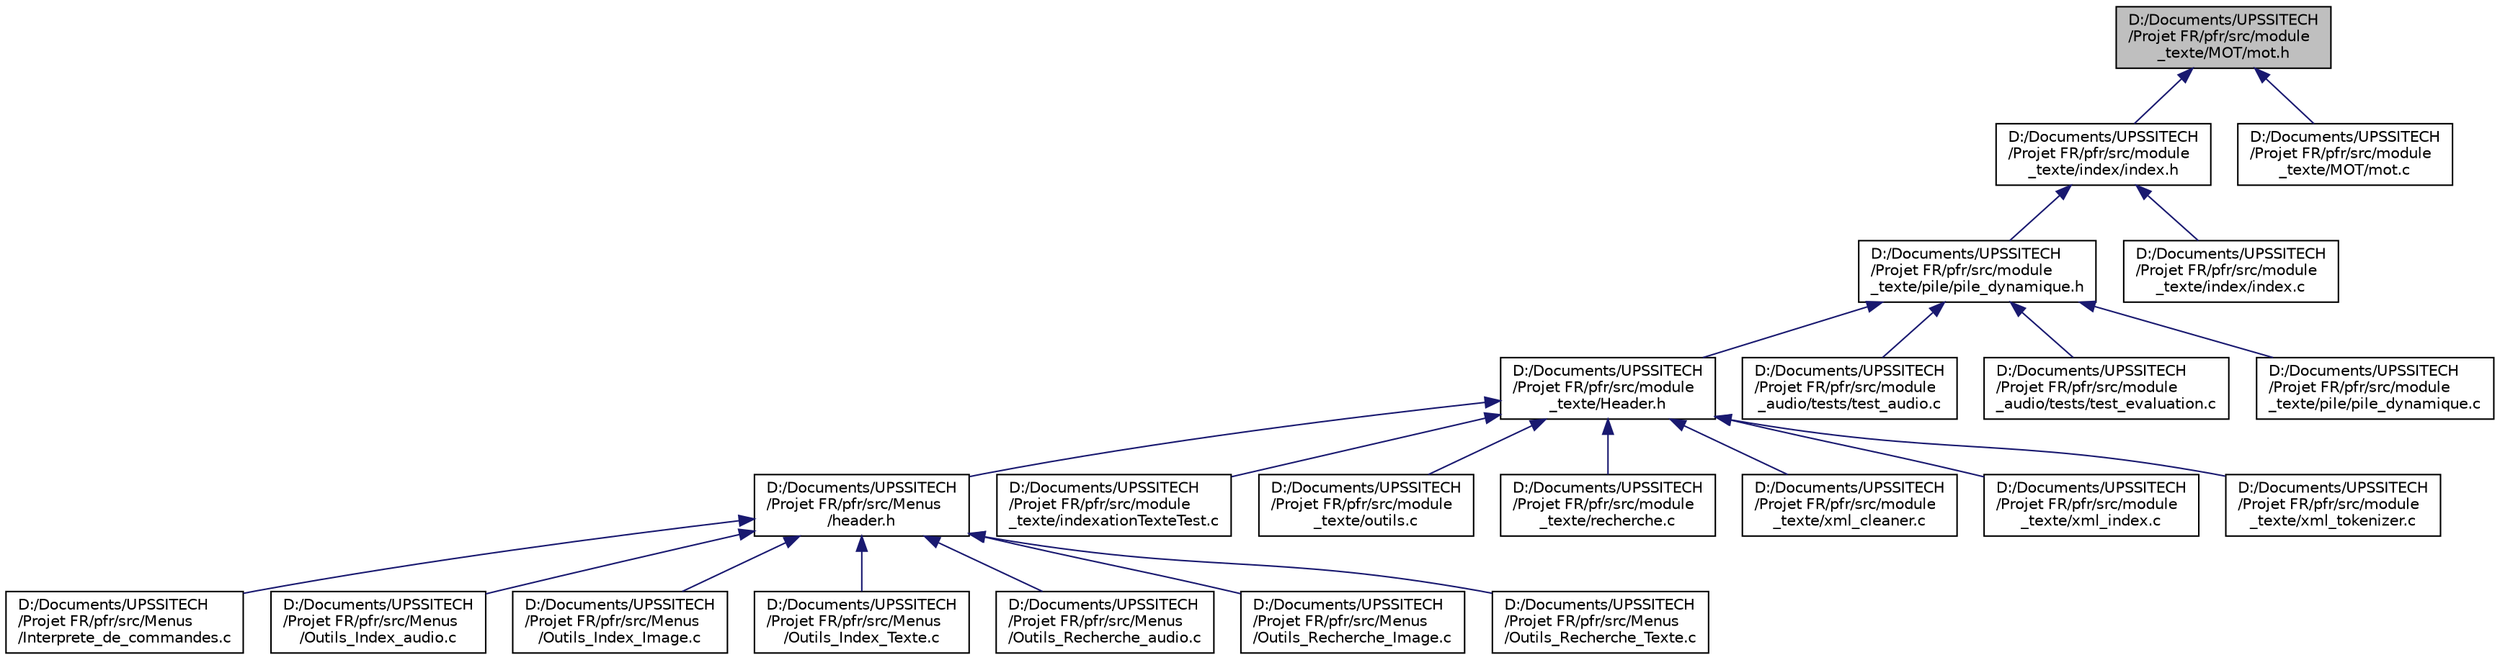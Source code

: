 digraph "D:/Documents/UPSSITECH/Projet FR/pfr/src/module_texte/MOT/mot.h"
{
  edge [fontname="Helvetica",fontsize="10",labelfontname="Helvetica",labelfontsize="10"];
  node [fontname="Helvetica",fontsize="10",shape=record];
  Node4 [label="D:/Documents/UPSSITECH\l/Projet FR/pfr/src/module\l_texte/MOT/mot.h",height=0.2,width=0.4,color="black", fillcolor="grey75", style="filled", fontcolor="black"];
  Node4 -> Node5 [dir="back",color="midnightblue",fontsize="10",style="solid",fontname="Helvetica"];
  Node5 [label="D:/Documents/UPSSITECH\l/Projet FR/pfr/src/module\l_texte/index/index.h",height=0.2,width=0.4,color="black", fillcolor="white", style="filled",URL="$index_8h.html",tooltip="Fichier contenant les prototypes des fonctions relatives aux index de mots. "];
  Node5 -> Node6 [dir="back",color="midnightblue",fontsize="10",style="solid",fontname="Helvetica"];
  Node6 [label="D:/Documents/UPSSITECH\l/Projet FR/pfr/src/module\l_texte/pile/pile_dynamique.h",height=0.2,width=0.4,color="black", fillcolor="white", style="filled",URL="$module__texte_2pile_2pile__dynamique_8h.html"];
  Node6 -> Node7 [dir="back",color="midnightblue",fontsize="10",style="solid",fontname="Helvetica"];
  Node7 [label="D:/Documents/UPSSITECH\l/Projet FR/pfr/src/module\l_texte/Header.h",height=0.2,width=0.4,color="black", fillcolor="white", style="filled",URL="$module__texte_2header_8h.html"];
  Node7 -> Node8 [dir="back",color="midnightblue",fontsize="10",style="solid",fontname="Helvetica"];
  Node8 [label="D:/Documents/UPSSITECH\l/Projet FR/pfr/src/Menus\l/header.h",height=0.2,width=0.4,color="black", fillcolor="white", style="filled",URL="$_menus_2header_8h.html"];
  Node8 -> Node9 [dir="back",color="midnightblue",fontsize="10",style="solid",fontname="Helvetica"];
  Node9 [label="D:/Documents/UPSSITECH\l/Projet FR/pfr/src/Menus\l/Interprete_de_commandes.c",height=0.2,width=0.4,color="black", fillcolor="white", style="filled",URL="$_interprete__de__commandes_8c.html"];
  Node8 -> Node10 [dir="back",color="midnightblue",fontsize="10",style="solid",fontname="Helvetica"];
  Node10 [label="D:/Documents/UPSSITECH\l/Projet FR/pfr/src/Menus\l/Outils_Index_audio.c",height=0.2,width=0.4,color="black", fillcolor="white", style="filled",URL="$_outils___index__audio_8c.html"];
  Node8 -> Node11 [dir="back",color="midnightblue",fontsize="10",style="solid",fontname="Helvetica"];
  Node11 [label="D:/Documents/UPSSITECH\l/Projet FR/pfr/src/Menus\l/Outils_Index_Image.c",height=0.2,width=0.4,color="black", fillcolor="white", style="filled",URL="$_outils___index___image_8c.html"];
  Node8 -> Node12 [dir="back",color="midnightblue",fontsize="10",style="solid",fontname="Helvetica"];
  Node12 [label="D:/Documents/UPSSITECH\l/Projet FR/pfr/src/Menus\l/Outils_Index_Texte.c",height=0.2,width=0.4,color="black", fillcolor="white", style="filled",URL="$_outils___index___texte_8c.html"];
  Node8 -> Node13 [dir="back",color="midnightblue",fontsize="10",style="solid",fontname="Helvetica"];
  Node13 [label="D:/Documents/UPSSITECH\l/Projet FR/pfr/src/Menus\l/Outils_Recherche_audio.c",height=0.2,width=0.4,color="black", fillcolor="white", style="filled",URL="$_outils___recherche__audio_8c.html"];
  Node8 -> Node14 [dir="back",color="midnightblue",fontsize="10",style="solid",fontname="Helvetica"];
  Node14 [label="D:/Documents/UPSSITECH\l/Projet FR/pfr/src/Menus\l/Outils_Recherche_Image.c",height=0.2,width=0.4,color="black", fillcolor="white", style="filled",URL="$_outils___recherche___image_8c.html"];
  Node8 -> Node15 [dir="back",color="midnightblue",fontsize="10",style="solid",fontname="Helvetica"];
  Node15 [label="D:/Documents/UPSSITECH\l/Projet FR/pfr/src/Menus\l/Outils_Recherche_Texte.c",height=0.2,width=0.4,color="black", fillcolor="white", style="filled",URL="$_outils___recherche___texte_8c.html"];
  Node7 -> Node16 [dir="back",color="midnightblue",fontsize="10",style="solid",fontname="Helvetica"];
  Node16 [label="D:/Documents/UPSSITECH\l/Projet FR/pfr/src/module\l_texte/indexationTexteTest.c",height=0.2,width=0.4,color="black", fillcolor="white", style="filled",URL="$indexation_texte_test_8c.html"];
  Node7 -> Node17 [dir="back",color="midnightblue",fontsize="10",style="solid",fontname="Helvetica"];
  Node17 [label="D:/Documents/UPSSITECH\l/Projet FR/pfr/src/module\l_texte/outils.c",height=0.2,width=0.4,color="black", fillcolor="white", style="filled",URL="$outils_8c.html",tooltip="Quelques fonctions annexes nécessaire au bon fonctionnement. "];
  Node7 -> Node18 [dir="back",color="midnightblue",fontsize="10",style="solid",fontname="Helvetica"];
  Node18 [label="D:/Documents/UPSSITECH\l/Projet FR/pfr/src/module\l_texte/recherche.c",height=0.2,width=0.4,color="black", fillcolor="white", style="filled",URL="$recherche_8c.html",tooltip="Fonctions de recherche du module texte. "];
  Node7 -> Node19 [dir="back",color="midnightblue",fontsize="10",style="solid",fontname="Helvetica"];
  Node19 [label="D:/Documents/UPSSITECH\l/Projet FR/pfr/src/module\l_texte/xml_cleaner.c",height=0.2,width=0.4,color="black", fillcolor="white", style="filled",URL="$xml__cleaner_8c.html",tooltip="Fonctions permettant de nettoyer un fichier xml et d&#39;obtenir un .xml. "];
  Node7 -> Node20 [dir="back",color="midnightblue",fontsize="10",style="solid",fontname="Helvetica"];
  Node20 [label="D:/Documents/UPSSITECH\l/Projet FR/pfr/src/module\l_texte/xml_index.c",height=0.2,width=0.4,color="black", fillcolor="white", style="filled",URL="$xml__index_8c.html",tooltip="Fonctions d&#39;indexations et de création de piles de descripteurs. "];
  Node7 -> Node21 [dir="back",color="midnightblue",fontsize="10",style="solid",fontname="Helvetica"];
  Node21 [label="D:/Documents/UPSSITECH\l/Projet FR/pfr/src/module\l_texte/xml_tokenizer.c",height=0.2,width=0.4,color="black", fillcolor="white", style="filled",URL="$xml__tokenizer_8c.html",tooltip="Fonctions de nettoyage de fichiers .clean. "];
  Node6 -> Node22 [dir="back",color="midnightblue",fontsize="10",style="solid",fontname="Helvetica"];
  Node22 [label="D:/Documents/UPSSITECH\l/Projet FR/pfr/src/module\l_audio/tests/test_audio.c",height=0.2,width=0.4,color="black", fillcolor="white", style="filled",URL="$tests_2test__audio_8c.html"];
  Node6 -> Node23 [dir="back",color="midnightblue",fontsize="10",style="solid",fontname="Helvetica"];
  Node23 [label="D:/Documents/UPSSITECH\l/Projet FR/pfr/src/module\l_audio/tests/test_evaluation.c",height=0.2,width=0.4,color="black", fillcolor="white", style="filled",URL="$tests_2test__evaluation_8c.html"];
  Node6 -> Node24 [dir="back",color="midnightblue",fontsize="10",style="solid",fontname="Helvetica"];
  Node24 [label="D:/Documents/UPSSITECH\l/Projet FR/pfr/src/module\l_texte/pile/pile_dynamique.c",height=0.2,width=0.4,color="black", fillcolor="white", style="filled",URL="$module__texte_2pile_2pile__dynamique_8c.html"];
  Node5 -> Node25 [dir="back",color="midnightblue",fontsize="10",style="solid",fontname="Helvetica"];
  Node25 [label="D:/Documents/UPSSITECH\l/Projet FR/pfr/src/module\l_texte/index/index.c",height=0.2,width=0.4,color="black", fillcolor="white", style="filled",URL="$index_8c.html",tooltip="Fonctions relatives aux index de mots. "];
  Node4 -> Node26 [dir="back",color="midnightblue",fontsize="10",style="solid",fontname="Helvetica"];
  Node26 [label="D:/Documents/UPSSITECH\l/Projet FR/pfr/src/module\l_texte/MOT/mot.c",height=0.2,width=0.4,color="black", fillcolor="white", style="filled",URL="$mot_8c.html",tooltip="Les fonctions relatives aux elements de type mot. "];
}
